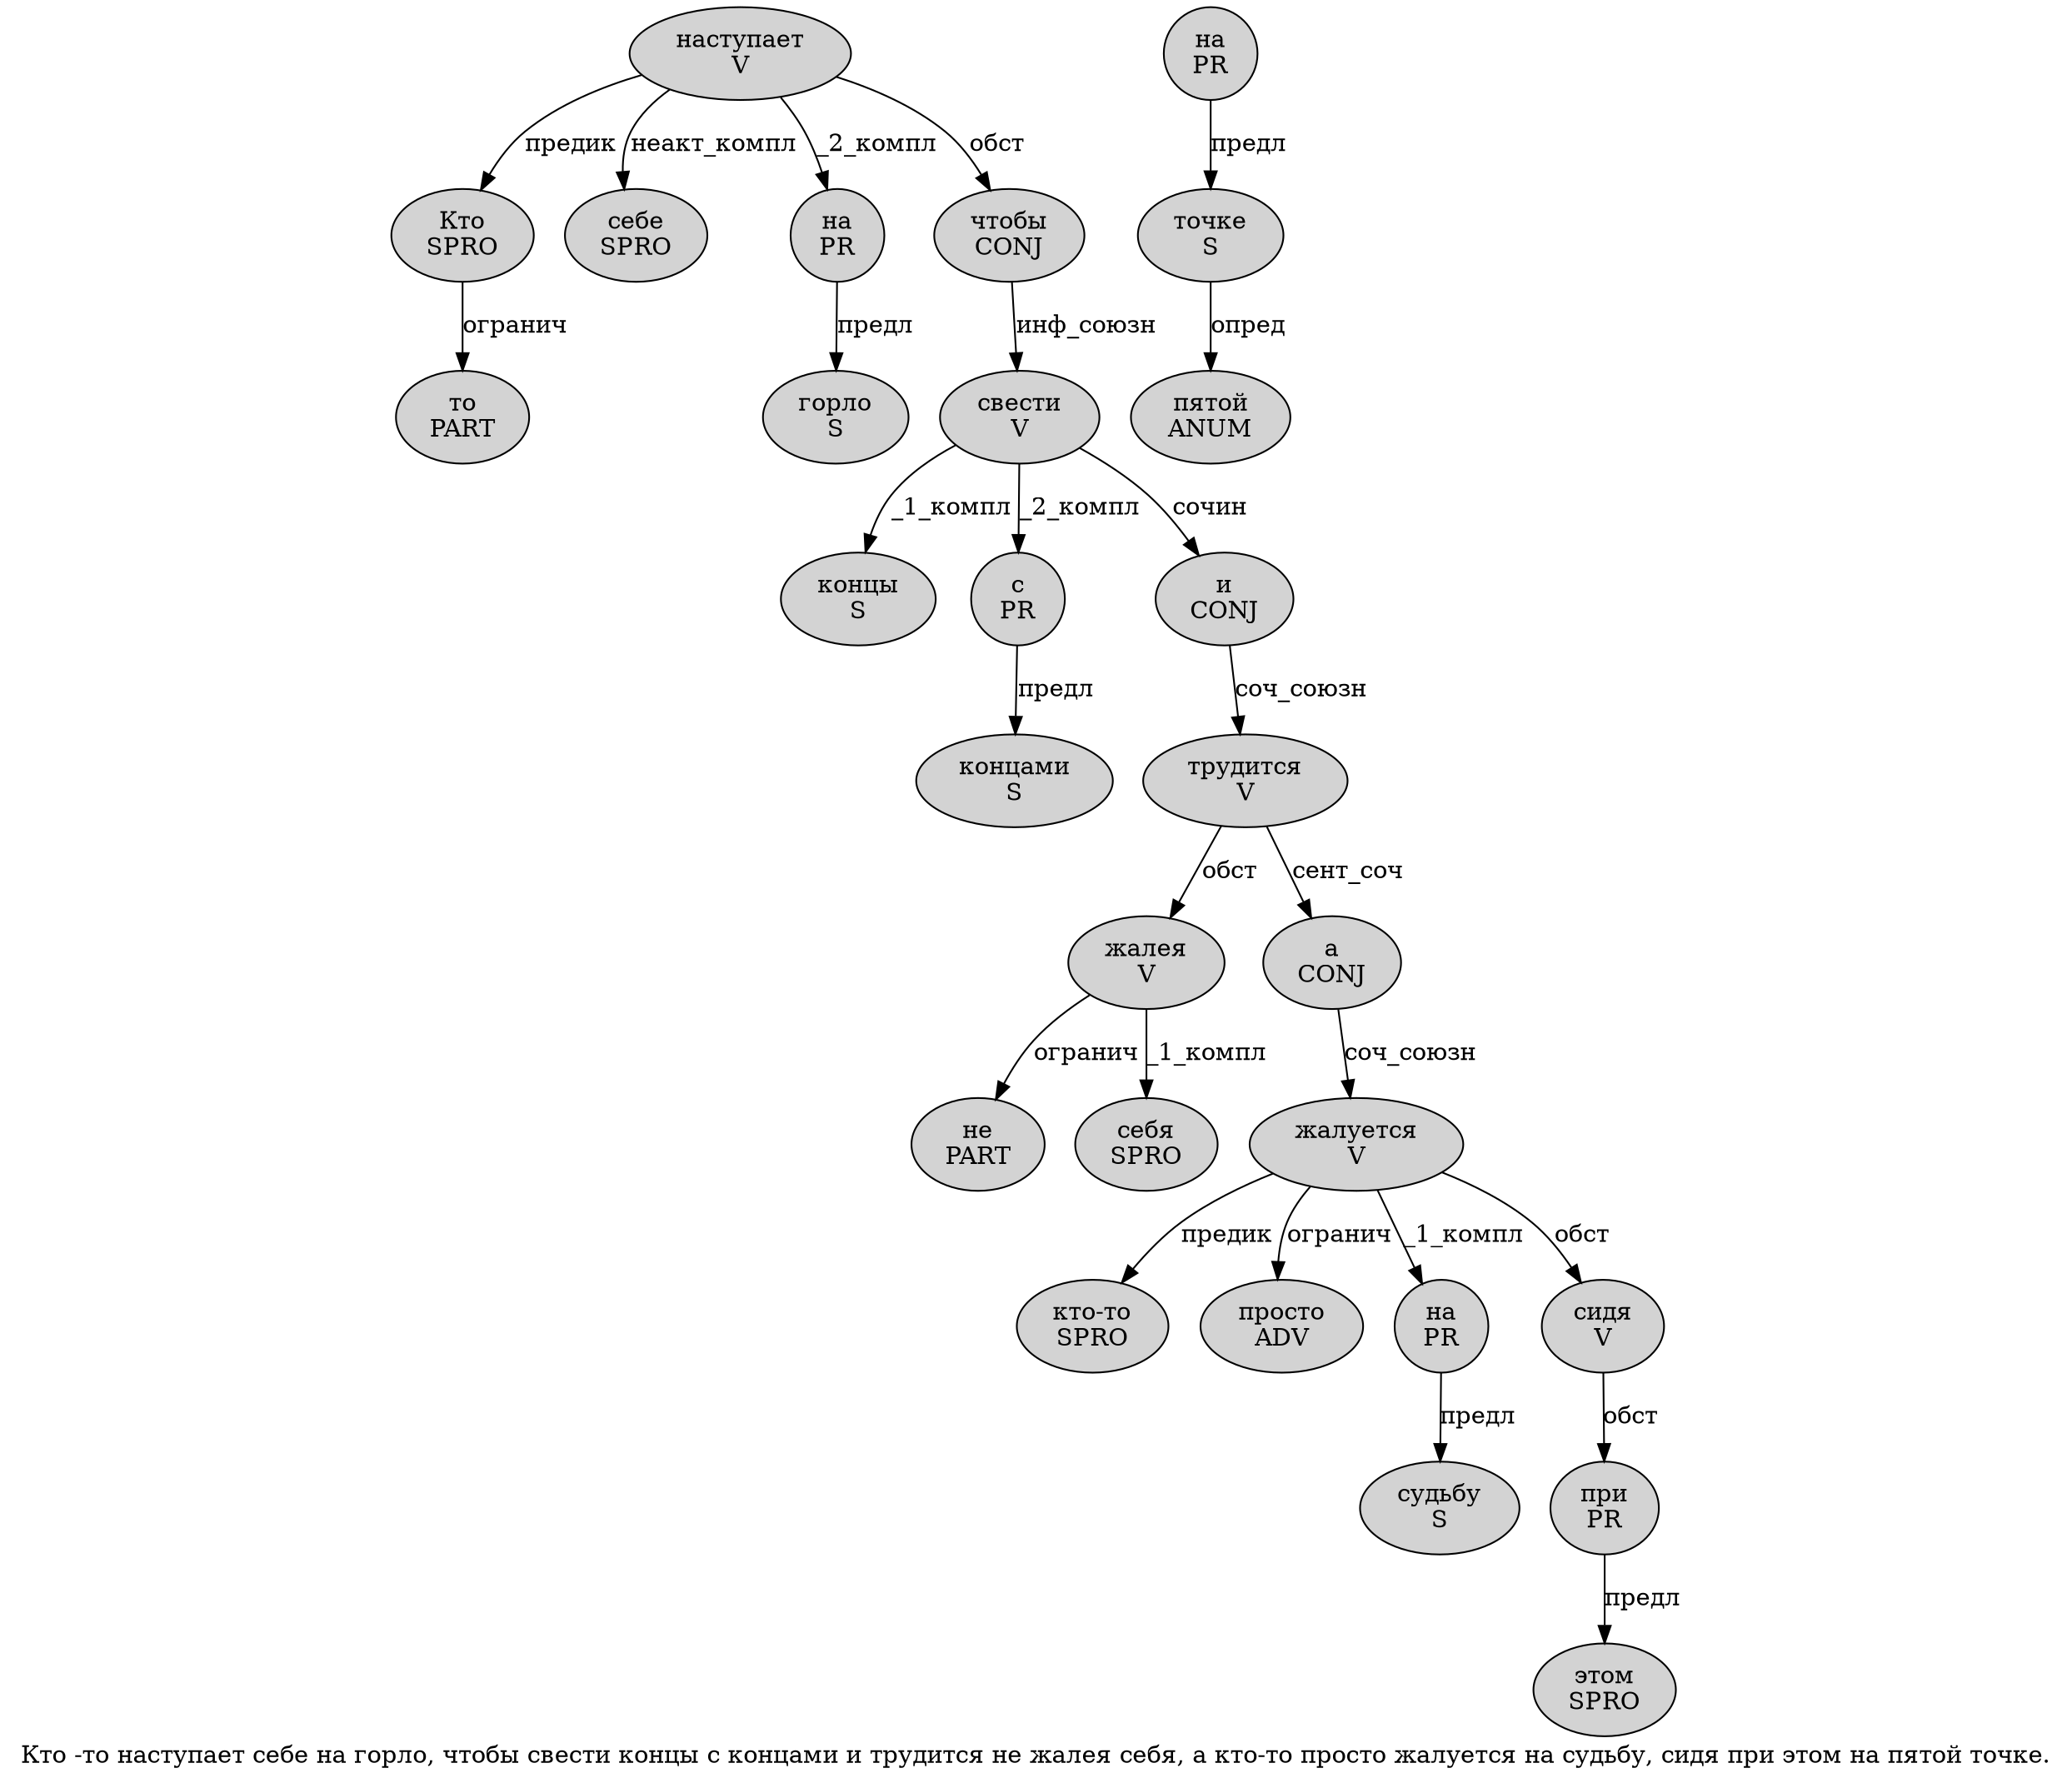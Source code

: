 digraph SENTENCE_156 {
	graph [label="Кто -то наступает себе на горло, чтобы свести концы с концами и трудится не жалея себя, а кто-то просто жалуется на судьбу, сидя при этом на пятой точке."]
	node [style=filled]
		0 [label="Кто
SPRO" color="" fillcolor=lightgray penwidth=1 shape=ellipse]
		2 [label="то
PART" color="" fillcolor=lightgray penwidth=1 shape=ellipse]
		3 [label="наступает
V" color="" fillcolor=lightgray penwidth=1 shape=ellipse]
		4 [label="себе
SPRO" color="" fillcolor=lightgray penwidth=1 shape=ellipse]
		5 [label="на
PR" color="" fillcolor=lightgray penwidth=1 shape=ellipse]
		6 [label="горло
S" color="" fillcolor=lightgray penwidth=1 shape=ellipse]
		8 [label="чтобы
CONJ" color="" fillcolor=lightgray penwidth=1 shape=ellipse]
		9 [label="свести
V" color="" fillcolor=lightgray penwidth=1 shape=ellipse]
		10 [label="концы
S" color="" fillcolor=lightgray penwidth=1 shape=ellipse]
		11 [label="с
PR" color="" fillcolor=lightgray penwidth=1 shape=ellipse]
		12 [label="концами
S" color="" fillcolor=lightgray penwidth=1 shape=ellipse]
		13 [label="и
CONJ" color="" fillcolor=lightgray penwidth=1 shape=ellipse]
		14 [label="трудится
V" color="" fillcolor=lightgray penwidth=1 shape=ellipse]
		15 [label="не
PART" color="" fillcolor=lightgray penwidth=1 shape=ellipse]
		16 [label="жалея
V" color="" fillcolor=lightgray penwidth=1 shape=ellipse]
		17 [label="себя
SPRO" color="" fillcolor=lightgray penwidth=1 shape=ellipse]
		19 [label="а
CONJ" color="" fillcolor=lightgray penwidth=1 shape=ellipse]
		20 [label="кто-то
SPRO" color="" fillcolor=lightgray penwidth=1 shape=ellipse]
		21 [label="просто
ADV" color="" fillcolor=lightgray penwidth=1 shape=ellipse]
		22 [label="жалуется
V" color="" fillcolor=lightgray penwidth=1 shape=ellipse]
		23 [label="на
PR" color="" fillcolor=lightgray penwidth=1 shape=ellipse]
		24 [label="судьбу
S" color="" fillcolor=lightgray penwidth=1 shape=ellipse]
		26 [label="сидя
V" color="" fillcolor=lightgray penwidth=1 shape=ellipse]
		27 [label="при
PR" color="" fillcolor=lightgray penwidth=1 shape=ellipse]
		28 [label="этом
SPRO" color="" fillcolor=lightgray penwidth=1 shape=ellipse]
		29 [label="на
PR" color="" fillcolor=lightgray penwidth=1 shape=ellipse]
		30 [label="пятой
ANUM" color="" fillcolor=lightgray penwidth=1 shape=ellipse]
		31 [label="точке
S" color="" fillcolor=lightgray penwidth=1 shape=ellipse]
			13 -> 14 [label="соч_союзн"]
			8 -> 9 [label="инф_союзн"]
			14 -> 16 [label="обст"]
			14 -> 19 [label="сент_соч"]
			31 -> 30 [label="опред"]
			9 -> 10 [label="_1_компл"]
			9 -> 11 [label="_2_компл"]
			9 -> 13 [label="сочин"]
			16 -> 15 [label="огранич"]
			16 -> 17 [label="_1_компл"]
			11 -> 12 [label="предл"]
			3 -> 0 [label="предик"]
			3 -> 4 [label="неакт_компл"]
			3 -> 5 [label="_2_компл"]
			3 -> 8 [label="обст"]
			22 -> 20 [label="предик"]
			22 -> 21 [label="огранич"]
			22 -> 23 [label="_1_компл"]
			22 -> 26 [label="обст"]
			19 -> 22 [label="соч_союзн"]
			0 -> 2 [label="огранич"]
			29 -> 31 [label="предл"]
			23 -> 24 [label="предл"]
			27 -> 28 [label="предл"]
			26 -> 27 [label="обст"]
			5 -> 6 [label="предл"]
}